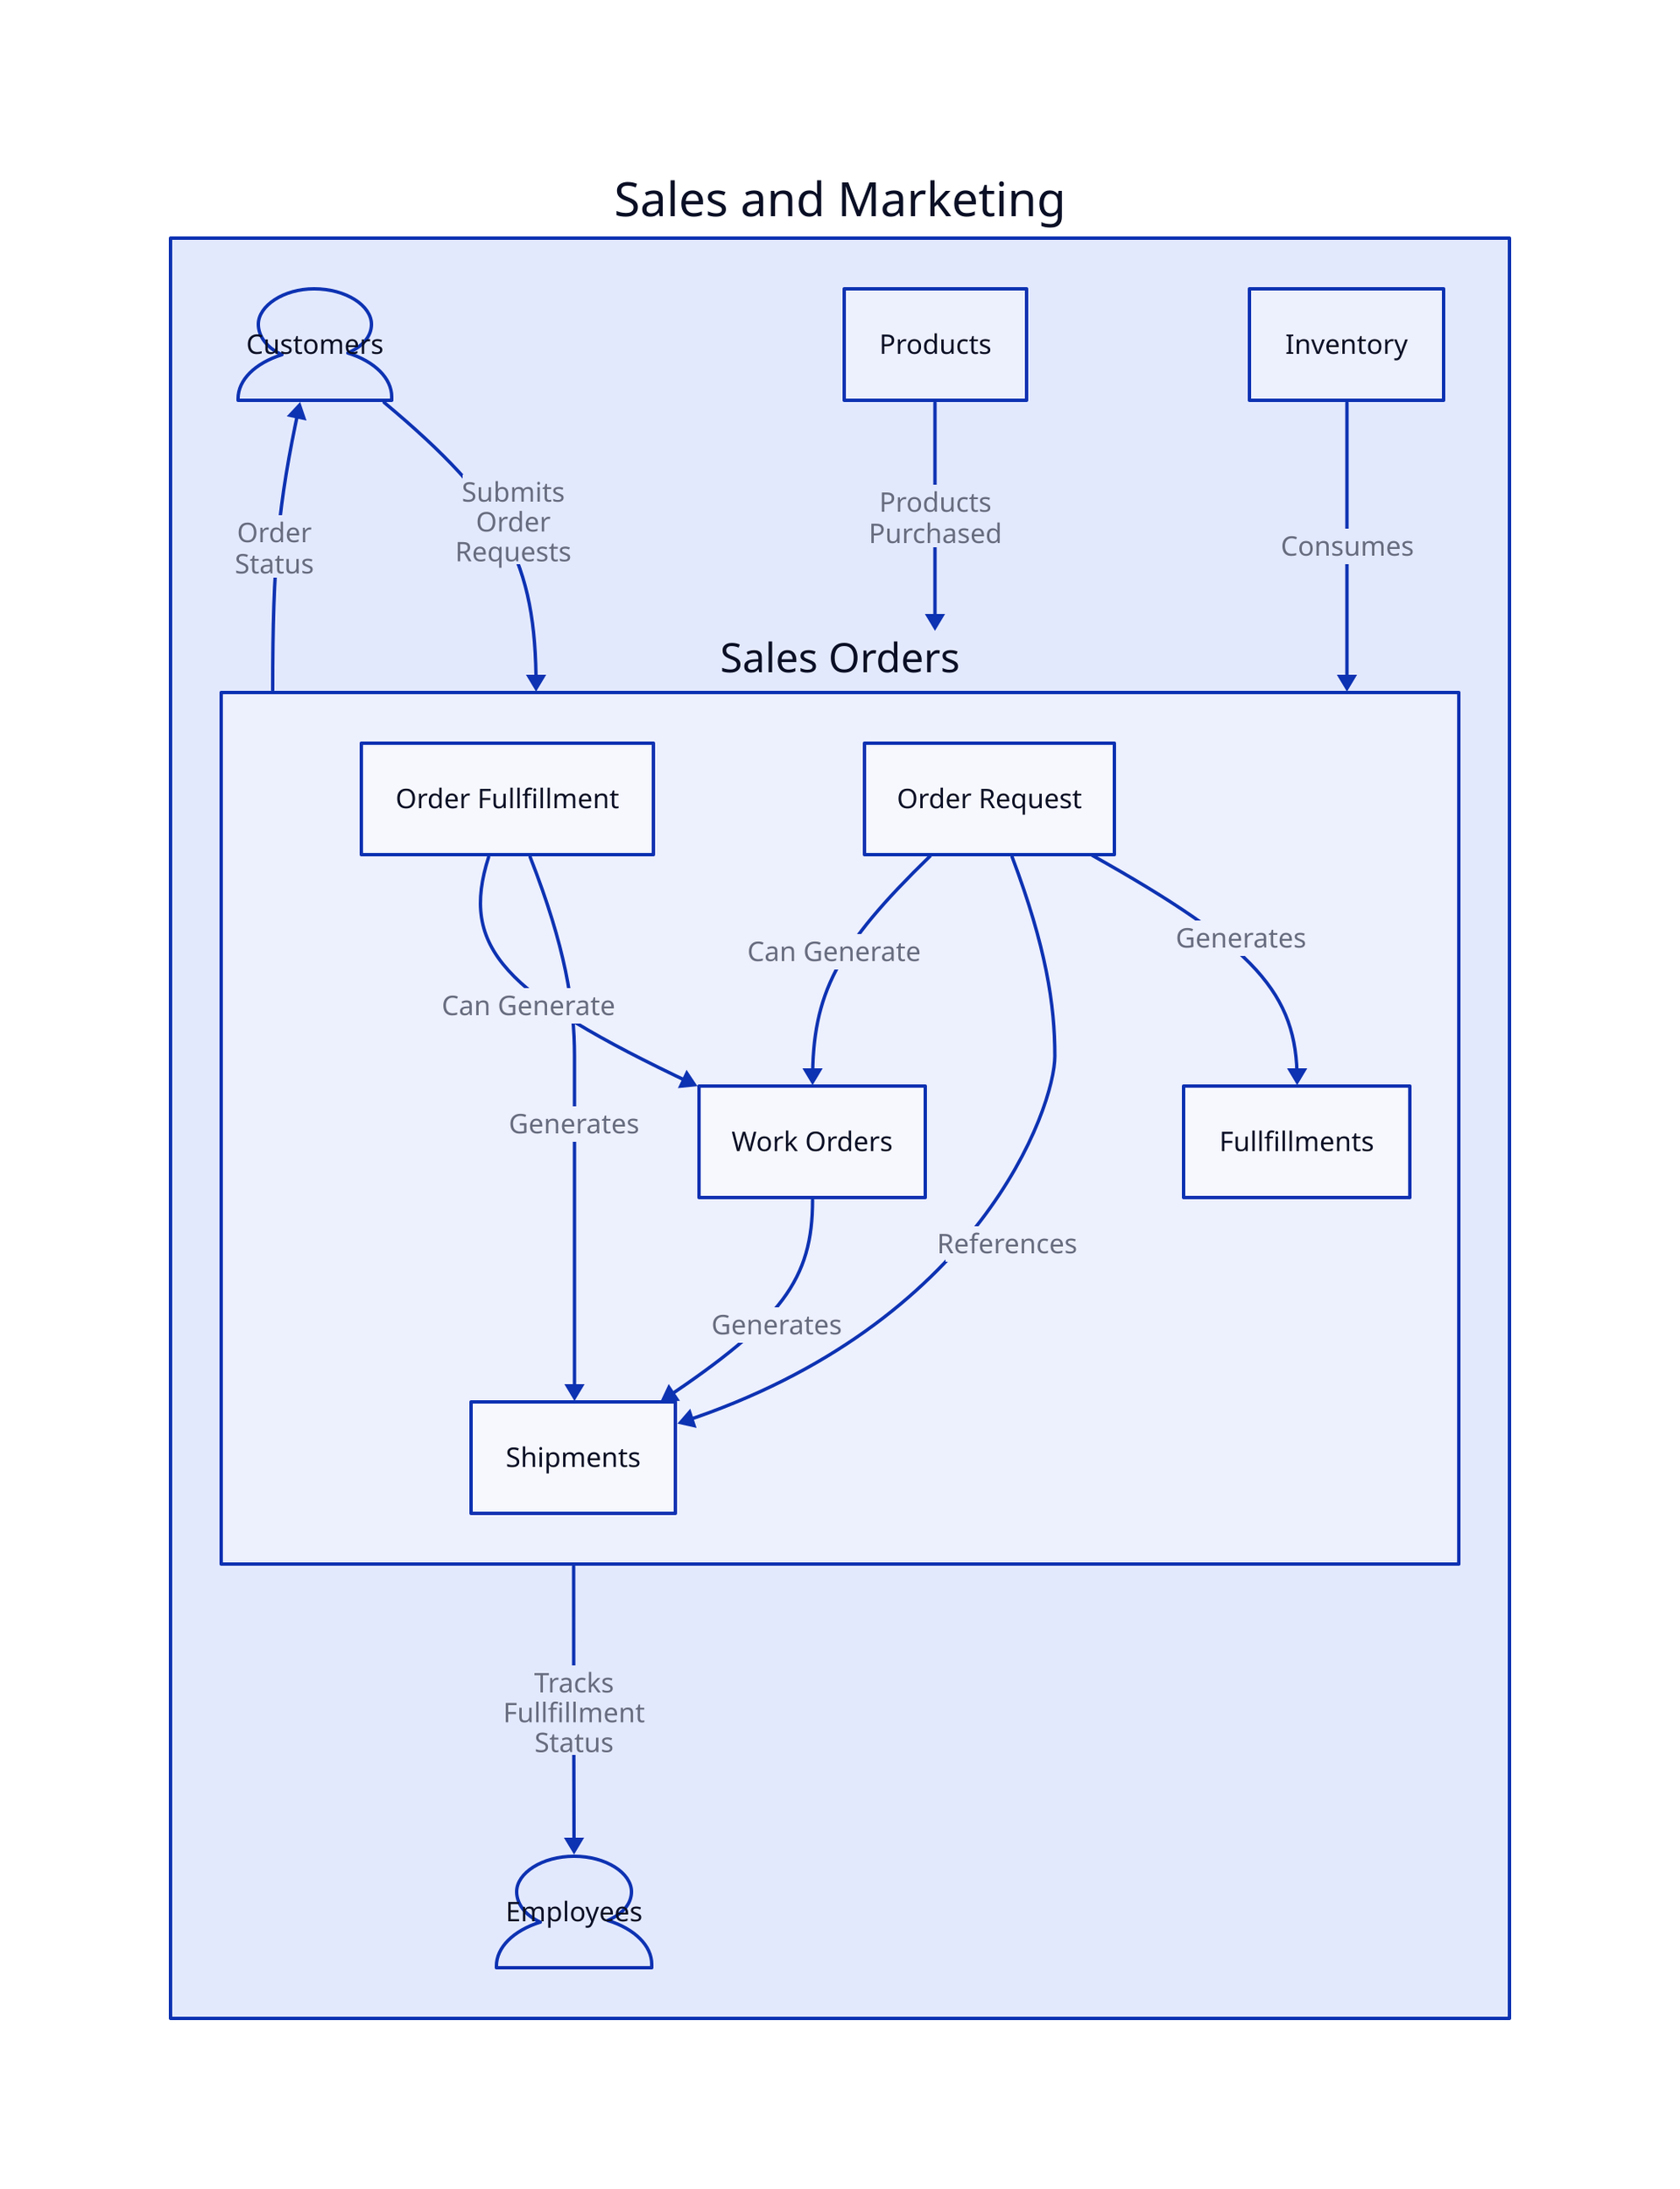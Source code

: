 Sales and Marketing: {
    Customers: {
        shape: Person
    }
    Employees: {
        shape: Person
    }
    Sales Orders: {
        Order Request
        Order Fullfillment
        Work Orders
        Shipments
        Order Request -> Fullfillments: Generates
        Order Fullfillment -> Shipments: Generates
        Order Request -> Shipments: References
        Order Request -> Work Orders: Can Generate
        Order Fullfillment -> Work Orders: Can Generate
        Work Orders -> Shipments: Generates
    }
  
    Products

    Inventory

    Inventory -> Sales Orders: Consumes
    Customers -> Sales Orders: |md
     Submits 
     Order
     Requests
    |
    Sales Orders -> Customers: |md 
    Order 
    Status
    |
    Sales Orders -> Employees: |md 
    Tracks 
    Fullfillment 
    Status
    |
    Products -> Sales Orders: |md
    Products 
    Purchased
    |
}

